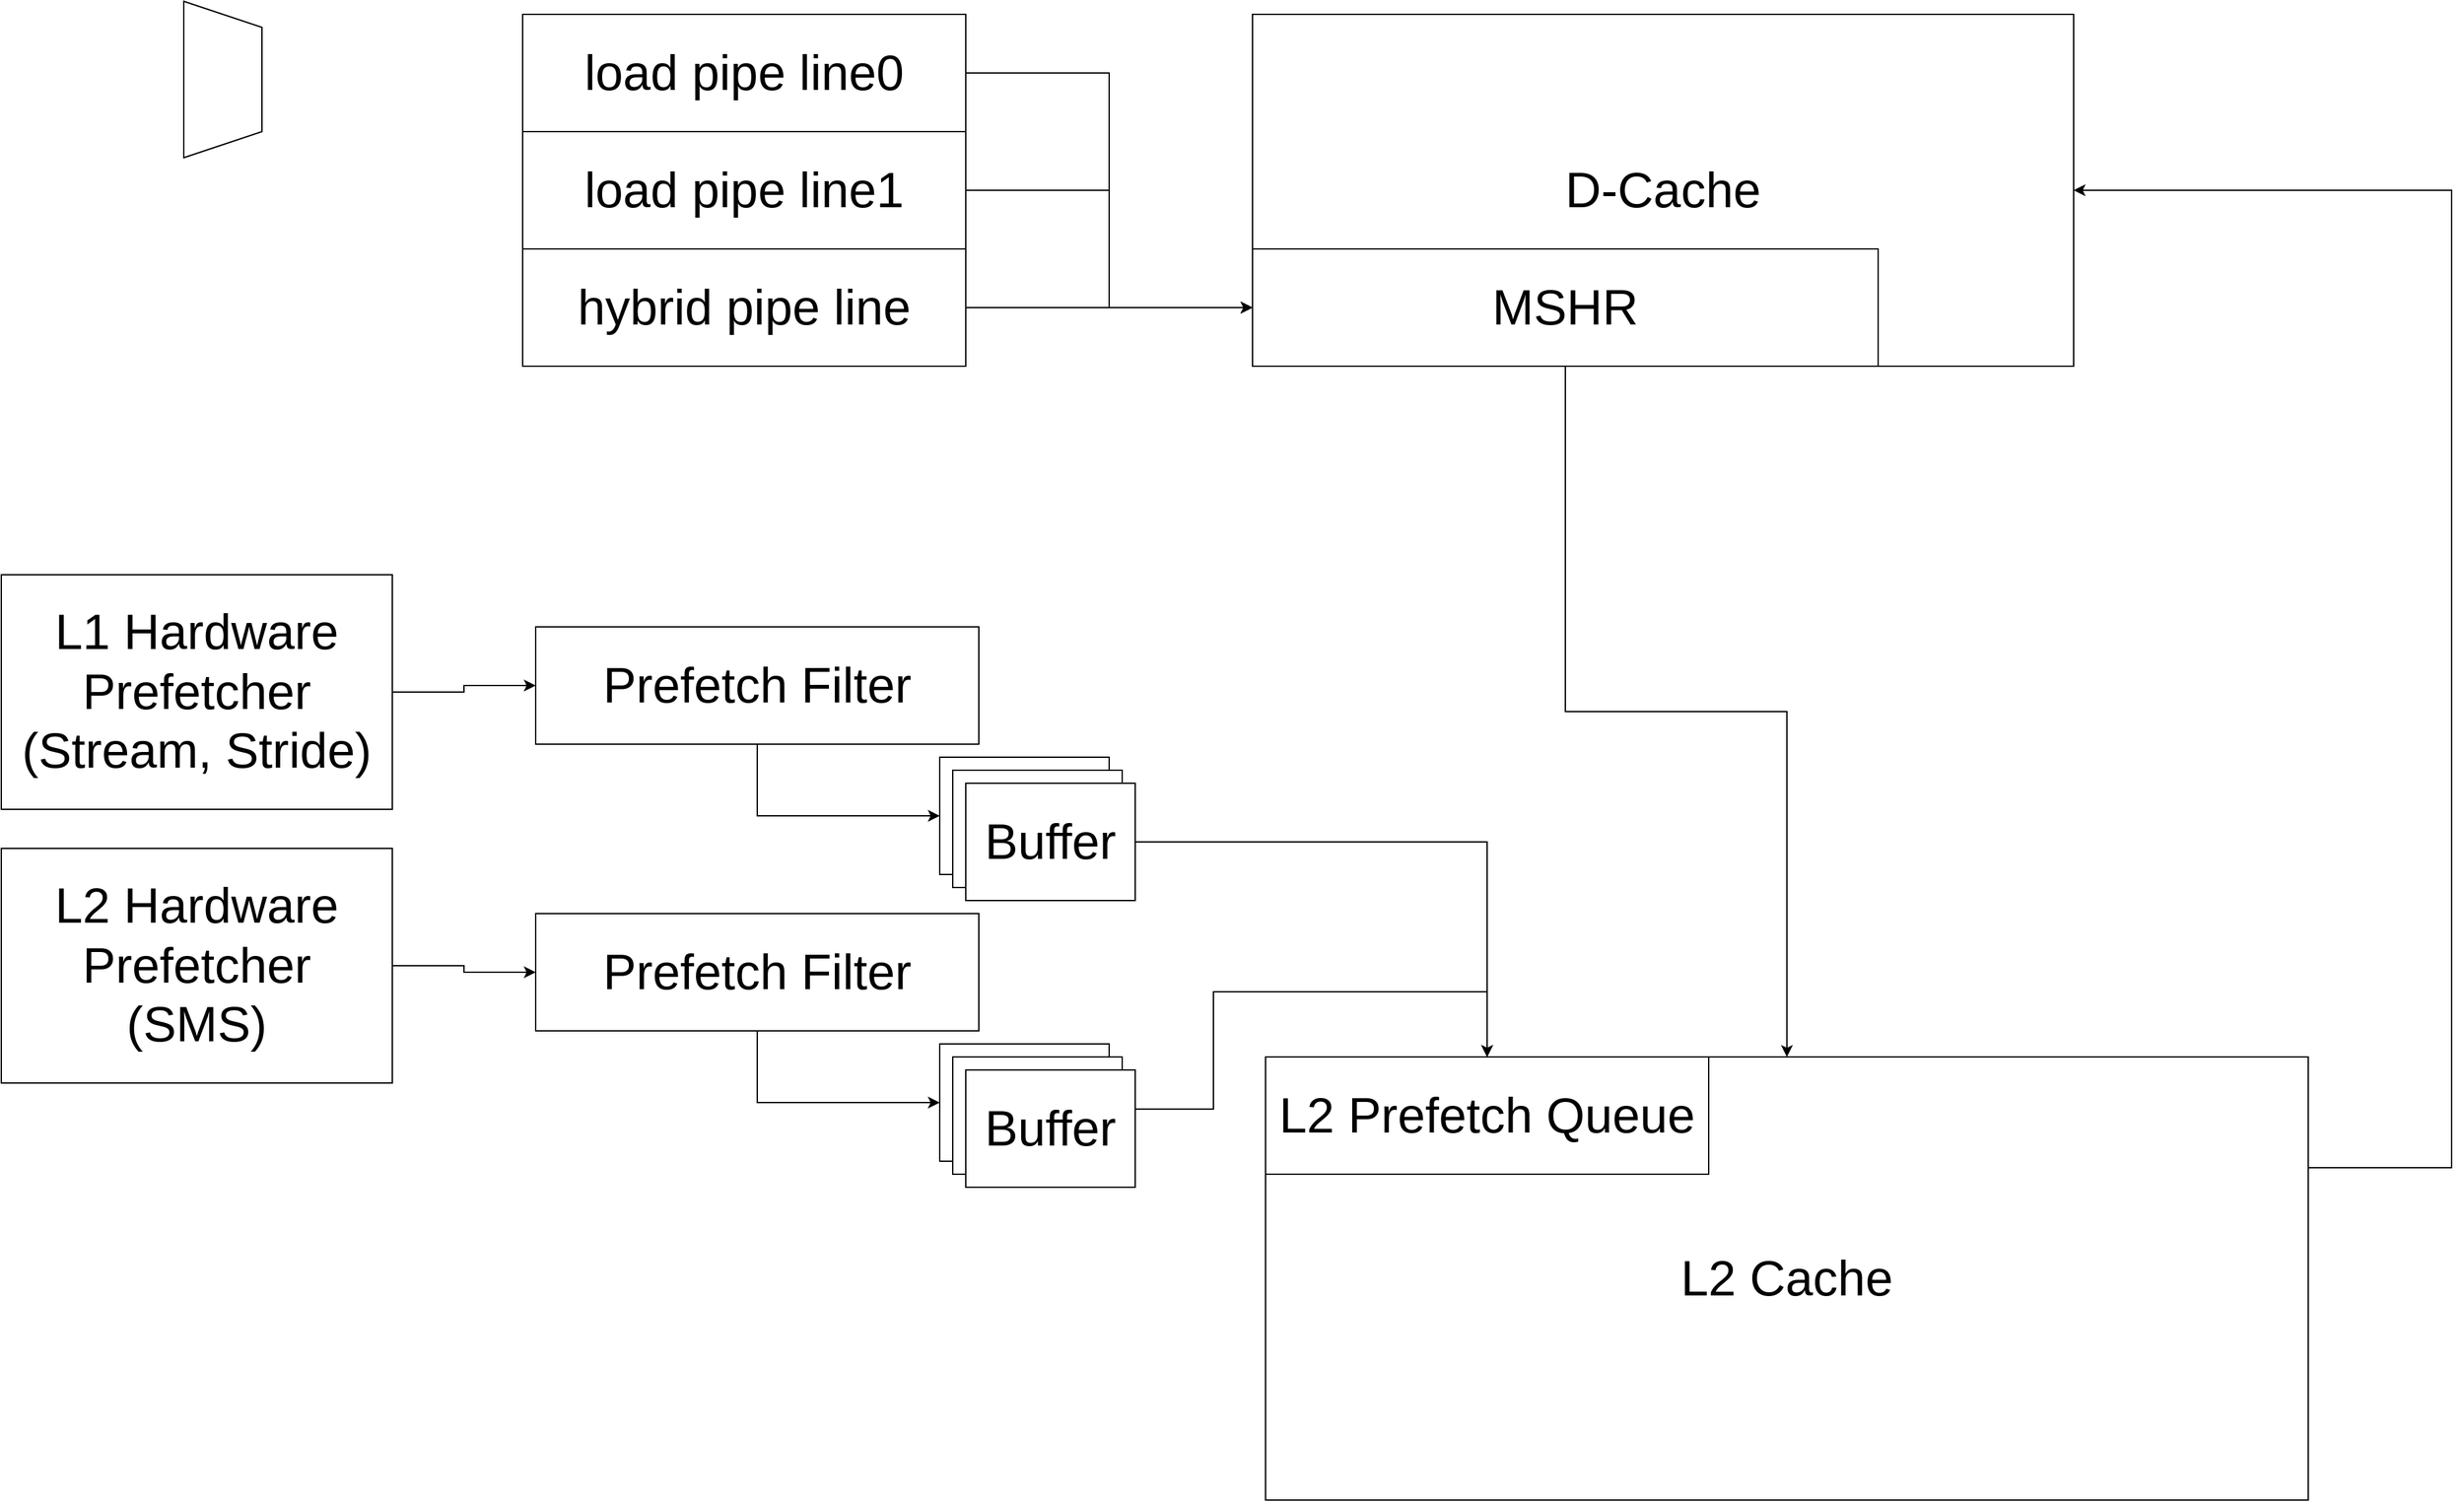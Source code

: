 <mxfile version="21.5.0" type="github">
  <diagram name="第 1 页" id="euD6tUMiN6V8_NP_tVHj">
    <mxGraphModel dx="2440" dy="1313" grid="1" gridSize="10" guides="1" tooltips="1" connect="1" arrows="1" fold="1" page="1" pageScale="1" pageWidth="2339" pageHeight="3300" math="0" shadow="0">
      <root>
        <mxCell id="0" />
        <mxCell id="1" parent="0" />
        <mxCell id="8crVEMkfUsmXLjrP_zNh-2" value="&lt;font style=&quot;font-size: 38px;&quot;&gt;D-Cache&lt;/font&gt;" style="rounded=0;whiteSpace=wrap;html=1;" vertex="1" parent="1">
          <mxGeometry x="1250" y="410" width="630" height="270" as="geometry" />
        </mxCell>
        <mxCell id="8crVEMkfUsmXLjrP_zNh-34" style="edgeStyle=orthogonalEdgeStyle;rounded=0;orthogonalLoop=1;jettySize=auto;html=1;exitX=1;exitY=0.5;exitDx=0;exitDy=0;entryX=0;entryY=0.5;entryDx=0;entryDy=0;" edge="1" parent="1" source="8crVEMkfUsmXLjrP_zNh-3" target="8crVEMkfUsmXLjrP_zNh-5">
          <mxGeometry relative="1" as="geometry" />
        </mxCell>
        <mxCell id="8crVEMkfUsmXLjrP_zNh-3" value="&lt;font style=&quot;font-size: 38px;&quot;&gt;L1 Hardware&lt;br&gt;Prefetcher&lt;br&gt;(Stream, Stride)&lt;br&gt;&lt;/font&gt;" style="rounded=0;whiteSpace=wrap;html=1;" vertex="1" parent="1">
          <mxGeometry x="290" y="840" width="300" height="180" as="geometry" />
        </mxCell>
        <mxCell id="8crVEMkfUsmXLjrP_zNh-35" style="edgeStyle=orthogonalEdgeStyle;rounded=0;orthogonalLoop=1;jettySize=auto;html=1;exitX=1;exitY=0.5;exitDx=0;exitDy=0;entryX=0;entryY=0.5;entryDx=0;entryDy=0;" edge="1" parent="1" source="8crVEMkfUsmXLjrP_zNh-4" target="8crVEMkfUsmXLjrP_zNh-6">
          <mxGeometry relative="1" as="geometry" />
        </mxCell>
        <mxCell id="8crVEMkfUsmXLjrP_zNh-4" value="&lt;font style=&quot;font-size: 38px;&quot;&gt;L2 Hardware&lt;br&gt;Prefetcher&lt;br&gt;(SMS)&lt;br&gt;&lt;/font&gt;" style="rounded=0;whiteSpace=wrap;html=1;" vertex="1" parent="1">
          <mxGeometry x="290" y="1050" width="300" height="180" as="geometry" />
        </mxCell>
        <mxCell id="8crVEMkfUsmXLjrP_zNh-23" style="edgeStyle=orthogonalEdgeStyle;rounded=0;orthogonalLoop=1;jettySize=auto;html=1;exitX=0.5;exitY=1;exitDx=0;exitDy=0;entryX=0;entryY=0.5;entryDx=0;entryDy=0;" edge="1" parent="1" source="8crVEMkfUsmXLjrP_zNh-5" target="8crVEMkfUsmXLjrP_zNh-20">
          <mxGeometry relative="1" as="geometry" />
        </mxCell>
        <mxCell id="8crVEMkfUsmXLjrP_zNh-5" value="&lt;font style=&quot;font-size: 38px;&quot;&gt;Prefetch Filter&lt;br&gt;&lt;/font&gt;" style="rounded=0;whiteSpace=wrap;html=1;" vertex="1" parent="1">
          <mxGeometry x="700" y="880" width="340" height="90" as="geometry" />
        </mxCell>
        <mxCell id="8crVEMkfUsmXLjrP_zNh-24" style="edgeStyle=orthogonalEdgeStyle;rounded=0;orthogonalLoop=1;jettySize=auto;html=1;exitX=0.5;exitY=1;exitDx=0;exitDy=0;entryX=0;entryY=0.5;entryDx=0;entryDy=0;" edge="1" parent="1" source="8crVEMkfUsmXLjrP_zNh-6" target="8crVEMkfUsmXLjrP_zNh-17">
          <mxGeometry relative="1" as="geometry" />
        </mxCell>
        <mxCell id="8crVEMkfUsmXLjrP_zNh-6" value="&lt;font style=&quot;font-size: 38px;&quot;&gt;Prefetch Filter&lt;br&gt;&lt;/font&gt;" style="rounded=0;whiteSpace=wrap;html=1;" vertex="1" parent="1">
          <mxGeometry x="700" y="1100" width="340" height="90" as="geometry" />
        </mxCell>
        <mxCell id="8crVEMkfUsmXLjrP_zNh-28" style="edgeStyle=orthogonalEdgeStyle;rounded=0;orthogonalLoop=1;jettySize=auto;html=1;exitX=1;exitY=0.5;exitDx=0;exitDy=0;entryX=0;entryY=0.5;entryDx=0;entryDy=0;" edge="1" parent="1" source="8crVEMkfUsmXLjrP_zNh-8" target="8crVEMkfUsmXLjrP_zNh-16">
          <mxGeometry relative="1" as="geometry" />
        </mxCell>
        <mxCell id="8crVEMkfUsmXLjrP_zNh-8" value="&lt;font style=&quot;font-size: 38px;&quot;&gt;load pipe line0&lt;br&gt;&lt;/font&gt;" style="rounded=0;whiteSpace=wrap;html=1;" vertex="1" parent="1">
          <mxGeometry x="690" y="410" width="340" height="90" as="geometry" />
        </mxCell>
        <mxCell id="8crVEMkfUsmXLjrP_zNh-29" style="edgeStyle=orthogonalEdgeStyle;rounded=0;orthogonalLoop=1;jettySize=auto;html=1;exitX=1;exitY=0.5;exitDx=0;exitDy=0;entryX=0;entryY=0.5;entryDx=0;entryDy=0;" edge="1" parent="1" source="8crVEMkfUsmXLjrP_zNh-9" target="8crVEMkfUsmXLjrP_zNh-16">
          <mxGeometry relative="1" as="geometry" />
        </mxCell>
        <mxCell id="8crVEMkfUsmXLjrP_zNh-9" value="&lt;font style=&quot;font-size: 38px;&quot;&gt;load pipe line1&lt;br&gt;&lt;/font&gt;" style="rounded=0;whiteSpace=wrap;html=1;" vertex="1" parent="1">
          <mxGeometry x="690" y="500" width="340" height="90" as="geometry" />
        </mxCell>
        <mxCell id="8crVEMkfUsmXLjrP_zNh-30" style="edgeStyle=orthogonalEdgeStyle;rounded=0;orthogonalLoop=1;jettySize=auto;html=1;exitX=1;exitY=0.5;exitDx=0;exitDy=0;entryX=0;entryY=0.5;entryDx=0;entryDy=0;" edge="1" parent="1" source="8crVEMkfUsmXLjrP_zNh-10" target="8crVEMkfUsmXLjrP_zNh-16">
          <mxGeometry relative="1" as="geometry" />
        </mxCell>
        <mxCell id="8crVEMkfUsmXLjrP_zNh-10" value="&lt;font style=&quot;font-size: 38px;&quot;&gt;hybrid pipe line&lt;br&gt;&lt;/font&gt;" style="rounded=0;whiteSpace=wrap;html=1;" vertex="1" parent="1">
          <mxGeometry x="690" y="590" width="340" height="90" as="geometry" />
        </mxCell>
        <mxCell id="8crVEMkfUsmXLjrP_zNh-11" value="" style="group" vertex="1" connectable="0" parent="1">
          <mxGeometry x="1260" y="1210" width="800" height="340" as="geometry" />
        </mxCell>
        <mxCell id="8crVEMkfUsmXLjrP_zNh-1" value="&lt;font style=&quot;font-size: 38px;&quot;&gt;L2 Cache&lt;/font&gt;" style="rounded=0;whiteSpace=wrap;html=1;" vertex="1" parent="8crVEMkfUsmXLjrP_zNh-11">
          <mxGeometry width="800" height="340" as="geometry" />
        </mxCell>
        <mxCell id="8crVEMkfUsmXLjrP_zNh-7" value="&lt;font style=&quot;font-size: 38px;&quot;&gt;L2 Prefetch Queue&lt;br&gt;&lt;/font&gt;" style="rounded=0;whiteSpace=wrap;html=1;" vertex="1" parent="8crVEMkfUsmXLjrP_zNh-11">
          <mxGeometry width="340" height="90" as="geometry" />
        </mxCell>
        <mxCell id="8crVEMkfUsmXLjrP_zNh-33" style="edgeStyle=orthogonalEdgeStyle;rounded=0;orthogonalLoop=1;jettySize=auto;html=1;exitX=0.5;exitY=1;exitDx=0;exitDy=0;entryX=0.5;entryY=0;entryDx=0;entryDy=0;" edge="1" parent="1" source="8crVEMkfUsmXLjrP_zNh-16" target="8crVEMkfUsmXLjrP_zNh-1">
          <mxGeometry relative="1" as="geometry" />
        </mxCell>
        <mxCell id="8crVEMkfUsmXLjrP_zNh-16" value="&lt;font style=&quot;font-size: 38px;&quot;&gt;MSHR&lt;br&gt;&lt;/font&gt;" style="rounded=0;whiteSpace=wrap;html=1;" vertex="1" parent="1">
          <mxGeometry x="1250" y="590" width="480" height="90" as="geometry" />
        </mxCell>
        <mxCell id="8crVEMkfUsmXLjrP_zNh-17" value="&lt;font style=&quot;font-size: 38px;&quot;&gt;Buffer&lt;br&gt;&lt;/font&gt;" style="rounded=0;whiteSpace=wrap;html=1;" vertex="1" parent="1">
          <mxGeometry x="1010" y="1200" width="130" height="90" as="geometry" />
        </mxCell>
        <mxCell id="8crVEMkfUsmXLjrP_zNh-18" value="&lt;font style=&quot;font-size: 38px;&quot;&gt;Buffer&lt;br&gt;&lt;/font&gt;" style="rounded=0;whiteSpace=wrap;html=1;" vertex="1" parent="1">
          <mxGeometry x="1020" y="1210" width="130" height="90" as="geometry" />
        </mxCell>
        <mxCell id="8crVEMkfUsmXLjrP_zNh-26" value="" style="edgeStyle=orthogonalEdgeStyle;rounded=0;orthogonalLoop=1;jettySize=auto;html=1;" edge="1" parent="1" source="8crVEMkfUsmXLjrP_zNh-19">
          <mxGeometry relative="1" as="geometry">
            <mxPoint x="1430" y="1210" as="targetPoint" />
            <Array as="points">
              <mxPoint x="1220" y="1250" />
              <mxPoint x="1220" y="1160" />
              <mxPoint x="1430" y="1160" />
            </Array>
          </mxGeometry>
        </mxCell>
        <mxCell id="8crVEMkfUsmXLjrP_zNh-19" value="&lt;font style=&quot;font-size: 38px;&quot;&gt;Buffer&lt;br&gt;&lt;/font&gt;" style="rounded=0;whiteSpace=wrap;html=1;" vertex="1" parent="1">
          <mxGeometry x="1030" y="1220" width="130" height="90" as="geometry" />
        </mxCell>
        <mxCell id="8crVEMkfUsmXLjrP_zNh-20" value="&lt;font style=&quot;font-size: 38px;&quot;&gt;Buffer&lt;br&gt;&lt;/font&gt;" style="rounded=0;whiteSpace=wrap;html=1;" vertex="1" parent="1">
          <mxGeometry x="1010" y="980" width="130" height="90" as="geometry" />
        </mxCell>
        <mxCell id="8crVEMkfUsmXLjrP_zNh-21" value="&lt;font style=&quot;font-size: 38px;&quot;&gt;Buffer&lt;br&gt;&lt;/font&gt;" style="rounded=0;whiteSpace=wrap;html=1;" vertex="1" parent="1">
          <mxGeometry x="1020" y="990" width="130" height="90" as="geometry" />
        </mxCell>
        <mxCell id="8crVEMkfUsmXLjrP_zNh-25" style="edgeStyle=orthogonalEdgeStyle;rounded=0;orthogonalLoop=1;jettySize=auto;html=1;exitX=1;exitY=0.5;exitDx=0;exitDy=0;entryX=0.5;entryY=0;entryDx=0;entryDy=0;" edge="1" parent="1" source="8crVEMkfUsmXLjrP_zNh-22" target="8crVEMkfUsmXLjrP_zNh-7">
          <mxGeometry relative="1" as="geometry" />
        </mxCell>
        <mxCell id="8crVEMkfUsmXLjrP_zNh-22" value="&lt;font style=&quot;font-size: 38px;&quot;&gt;Buffer&lt;br&gt;&lt;/font&gt;" style="rounded=0;whiteSpace=wrap;html=1;" vertex="1" parent="1">
          <mxGeometry x="1030" y="1000" width="130" height="90" as="geometry" />
        </mxCell>
        <mxCell id="8crVEMkfUsmXLjrP_zNh-27" style="edgeStyle=orthogonalEdgeStyle;rounded=0;orthogonalLoop=1;jettySize=auto;html=1;exitX=1;exitY=0.25;exitDx=0;exitDy=0;entryX=1;entryY=0.5;entryDx=0;entryDy=0;" edge="1" parent="1" source="8crVEMkfUsmXLjrP_zNh-1" target="8crVEMkfUsmXLjrP_zNh-2">
          <mxGeometry relative="1" as="geometry">
            <Array as="points">
              <mxPoint x="2170" y="1295" />
              <mxPoint x="2170" y="545" />
            </Array>
          </mxGeometry>
        </mxCell>
        <mxCell id="8crVEMkfUsmXLjrP_zNh-37" value="" style="shape=trapezoid;perimeter=trapezoidPerimeter;whiteSpace=wrap;html=1;fixedSize=1;direction=south;" vertex="1" parent="1">
          <mxGeometry x="430" y="400" width="60" height="120" as="geometry" />
        </mxCell>
      </root>
    </mxGraphModel>
  </diagram>
</mxfile>
